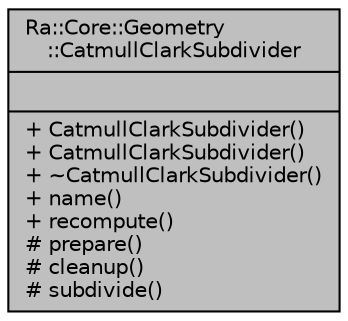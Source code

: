 digraph "Ra::Core::Geometry::CatmullClarkSubdivider"
{
 // INTERACTIVE_SVG=YES
 // LATEX_PDF_SIZE
  edge [fontname="Helvetica",fontsize="10",labelfontname="Helvetica",labelfontsize="10"];
  node [fontname="Helvetica",fontsize="10",shape=record];
  Node1 [label="{Ra::Core::Geometry\l::CatmullClarkSubdivider\n||+ CatmullClarkSubdivider()\l+ CatmullClarkSubdivider()\l+ ~CatmullClarkSubdivider()\l+ name()\l+ recompute()\l# prepare()\l# cleanup()\l# subdivide()\l}",height=0.2,width=0.4,color="black", fillcolor="grey75", style="filled", fontcolor="black",tooltip=" "];
}
